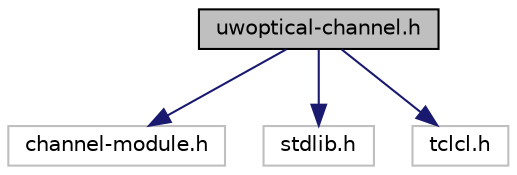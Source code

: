 digraph "uwoptical-channel.h"
{
 // LATEX_PDF_SIZE
  edge [fontname="Helvetica",fontsize="10",labelfontname="Helvetica",labelfontsize="10"];
  node [fontname="Helvetica",fontsize="10",shape=record];
  Node1 [label="uwoptical-channel.h",height=0.2,width=0.4,color="black", fillcolor="grey75", style="filled", fontcolor="black",tooltip="Provides class and APIs of the underwater optical channel."];
  Node1 -> Node2 [color="midnightblue",fontsize="10",style="solid",fontname="Helvetica"];
  Node2 [label="channel-module.h",height=0.2,width=0.4,color="grey75", fillcolor="white", style="filled",tooltip=" "];
  Node1 -> Node3 [color="midnightblue",fontsize="10",style="solid",fontname="Helvetica"];
  Node3 [label="stdlib.h",height=0.2,width=0.4,color="grey75", fillcolor="white", style="filled",tooltip=" "];
  Node1 -> Node4 [color="midnightblue",fontsize="10",style="solid",fontname="Helvetica"];
  Node4 [label="tclcl.h",height=0.2,width=0.4,color="grey75", fillcolor="white", style="filled",tooltip=" "];
}
